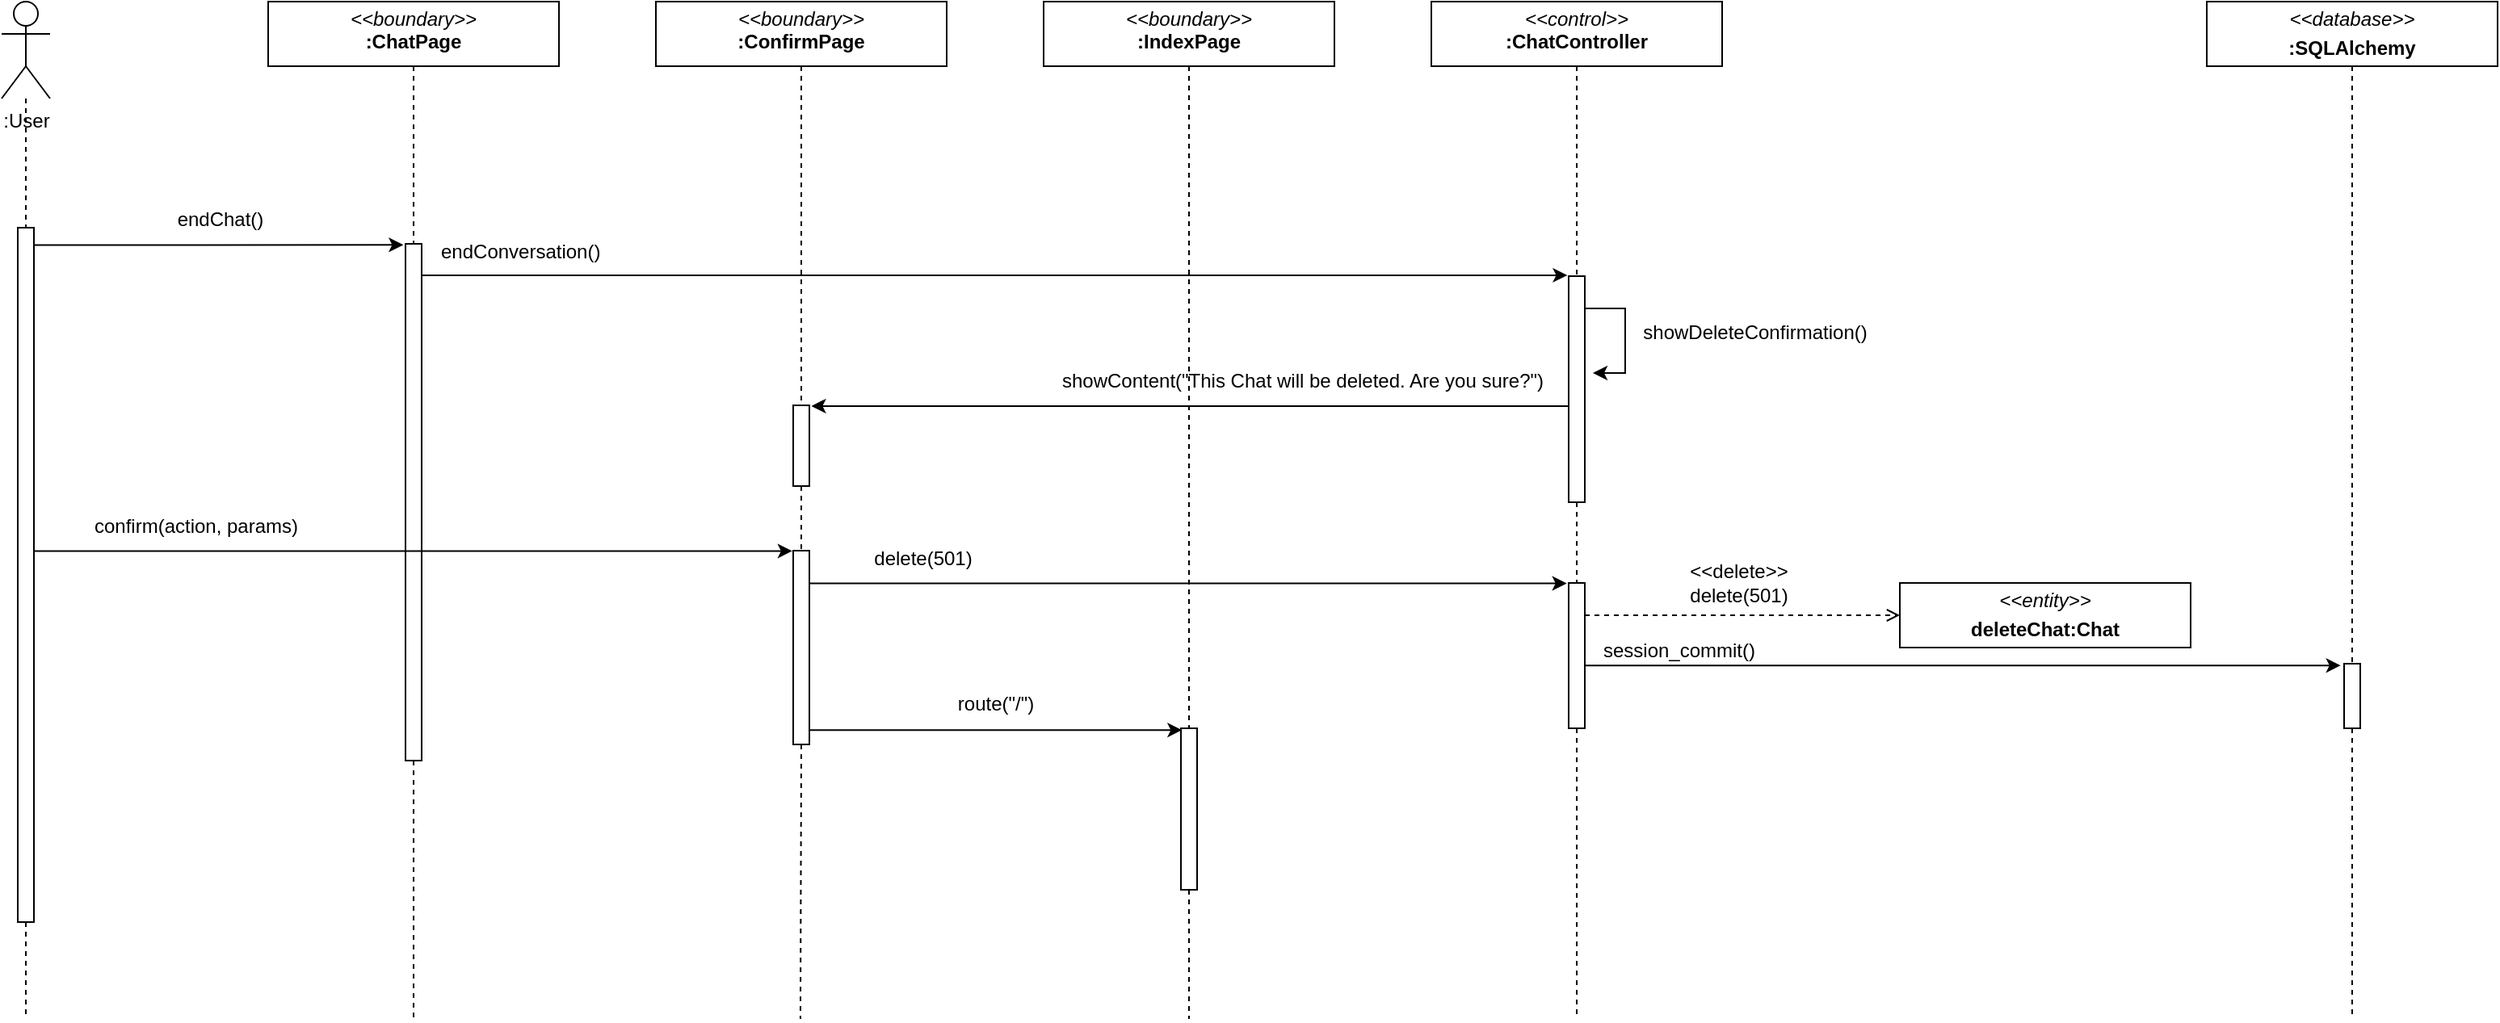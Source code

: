 <mxfile scale="5" border="10">
    <diagram id="Jwi4ZK6NefV9GYiuC1eN" name="基本フロー">
        <mxGraphModel dx="2447" dy="3020" grid="1" gridSize="10" guides="1" tooltips="1" connect="1" arrows="1" fold="1" page="1" pageScale="1" pageWidth="1169" pageHeight="827" math="0" shadow="0">
            <root>
                <mxCell id="0"/>
                <mxCell id="1" parent="0"/>
                <mxCell id="56" style="edgeStyle=none;html=1;dashed=1;endArrow=none;endFill=0;startArrow=none;" parent="1" source="70" edge="1">
                    <mxGeometry relative="1" as="geometry">
                        <mxPoint x="570" y="-880" as="targetPoint"/>
                    </mxGeometry>
                </mxCell>
                <mxCell id="38" value="&lt;p style=&quot;margin:0px;margin-top:4px;text-align:center;&quot;&gt;&lt;i&gt;&amp;lt;&amp;lt;boundary&amp;gt;&amp;gt;&lt;/i&gt;&lt;br&gt;&lt;b&gt;:Chat&lt;/b&gt;&lt;b style=&quot;background-color: initial;&quot;&gt;Page&lt;/b&gt;&lt;/p&gt;" style="verticalAlign=top;align=left;overflow=fill;fontSize=12;fontFamily=Helvetica;html=1;" parent="1" vertex="1">
                    <mxGeometry x="480" y="-1510" width="180" height="40" as="geometry"/>
                </mxCell>
                <mxCell id="64" style="edgeStyle=none;html=1;exitX=0.5;exitY=1;exitDx=0;exitDy=0;endArrow=none;endFill=0;dashed=1;startArrow=none;" parent="1" source="98" edge="1">
                    <mxGeometry relative="1" as="geometry">
                        <mxPoint x="809.471" y="-880" as="targetPoint"/>
                    </mxGeometry>
                </mxCell>
                <mxCell id="44" value="&lt;p style=&quot;margin:0px;margin-top:4px;text-align:center;&quot;&gt;&lt;i&gt;&amp;lt;&amp;lt;boundary&amp;gt;&amp;gt;&lt;/i&gt;&lt;br&gt;&lt;b&gt;:ConfirmPage&lt;/b&gt;&lt;/p&gt;" style="verticalAlign=top;align=left;overflow=fill;fontSize=12;fontFamily=Helvetica;html=1;" parent="1" vertex="1">
                    <mxGeometry x="720" y="-1510" width="180" height="40" as="geometry"/>
                </mxCell>
                <mxCell id="66" style="edgeStyle=none;html=1;dashed=1;endArrow=none;endFill=0;startArrow=none;" parent="1" source="104" edge="1">
                    <mxGeometry relative="1" as="geometry">
                        <mxPoint x="1290" y="-880" as="targetPoint"/>
                    </mxGeometry>
                </mxCell>
                <mxCell id="45" value="&lt;p style=&quot;margin:0px;margin-top:4px;text-align:center;&quot;&gt;&lt;i&gt;&amp;lt;&amp;lt;control&amp;gt;&amp;gt;&lt;/i&gt;&lt;br&gt;&lt;b&gt;:ChatController&lt;/b&gt;&lt;/p&gt;" style="verticalAlign=top;align=left;overflow=fill;fontSize=12;fontFamily=Helvetica;html=1;" parent="1" vertex="1">
                    <mxGeometry x="1200" y="-1510" width="180" height="40" as="geometry"/>
                </mxCell>
                <mxCell id="68" style="edgeStyle=none;html=1;dashed=1;endArrow=none;endFill=0;startArrow=none;" parent="1" source="116" edge="1">
                    <mxGeometry relative="1" as="geometry">
                        <mxPoint x="1770" y="-880" as="targetPoint"/>
                    </mxGeometry>
                </mxCell>
                <mxCell id="48" value="&lt;p style=&quot;margin:0px;margin-top:4px;text-align:center;&quot;&gt;&lt;i&gt;&amp;lt;&amp;lt;database&lt;/i&gt;&lt;i style=&quot;background-color: initial;&quot;&gt;&amp;gt;&amp;gt;&lt;/i&gt;&lt;/p&gt;&lt;p style=&quot;margin:0px;margin-top:4px;text-align:center;&quot;&gt;&lt;b&gt;:SQLAlchemy&lt;/b&gt;&lt;/p&gt;" style="verticalAlign=top;align=left;overflow=fill;fontSize=12;fontFamily=Helvetica;html=1;" parent="1" vertex="1">
                    <mxGeometry x="1680" y="-1510" width="180" height="40" as="geometry"/>
                </mxCell>
                <mxCell id="50" value="&lt;p style=&quot;margin:0px;margin-top:4px;text-align:center;&quot;&gt;&lt;i&gt;&amp;lt;&amp;lt;entity&lt;/i&gt;&lt;i style=&quot;background-color: initial;&quot;&gt;&amp;gt;&amp;gt;&lt;/i&gt;&lt;/p&gt;&lt;p style=&quot;margin:0px;margin-top:4px;text-align:center;&quot;&gt;&lt;b&gt;deleteChat:Chat&lt;/b&gt;&lt;/p&gt;" style="verticalAlign=top;align=left;overflow=fill;fontSize=12;fontFamily=Helvetica;html=1;" parent="1" vertex="1">
                    <mxGeometry x="1490" y="-1150" width="180" height="40" as="geometry"/>
                </mxCell>
                <mxCell id="65" style="edgeStyle=none;html=1;dashed=1;endArrow=none;endFill=0;startArrow=none;" parent="1" source="114" edge="1">
                    <mxGeometry relative="1" as="geometry">
                        <mxPoint x="1050" y="-880" as="targetPoint"/>
                    </mxGeometry>
                </mxCell>
                <mxCell id="57" value="&lt;p style=&quot;margin:0px;margin-top:4px;text-align:center;&quot;&gt;&lt;i&gt;&amp;lt;&amp;lt;boundary&amp;gt;&amp;gt;&lt;/i&gt;&lt;br&gt;&lt;b&gt;:IndexPage&lt;/b&gt;&lt;/p&gt;" style="verticalAlign=top;align=left;overflow=fill;fontSize=12;fontFamily=Helvetica;html=1;" parent="1" vertex="1">
                    <mxGeometry x="960" y="-1510" width="180" height="40" as="geometry"/>
                </mxCell>
                <mxCell id="71" style="edgeStyle=none;html=1;endArrow=classic;endFill=1;entryX=-0.131;entryY=0.002;entryDx=0;entryDy=0;entryPerimeter=0;" parent="1" target="70" edge="1">
                    <mxGeometry relative="1" as="geometry">
                        <mxPoint x="590" y="-1360" as="targetPoint"/>
                        <mxPoint x="335" y="-1359.2" as="sourcePoint"/>
                    </mxGeometry>
                </mxCell>
                <mxCell id="69" value="" style="edgeStyle=none;html=1;dashed=1;endArrow=none;endFill=0;" parent="1" source="38" target="70" edge="1">
                    <mxGeometry relative="1" as="geometry">
                        <mxPoint x="570" y="-880" as="targetPoint"/>
                        <mxPoint x="570" y="-1470" as="sourcePoint"/>
                    </mxGeometry>
                </mxCell>
                <mxCell id="79" style="edgeStyle=none;html=1;entryX=-0.078;entryY=-0.004;entryDx=0;entryDy=0;entryPerimeter=0;endArrow=classic;endFill=1;" parent="1" source="70" target="72" edge="1">
                    <mxGeometry relative="1" as="geometry"/>
                </mxCell>
                <mxCell id="70" value="" style="html=1;points=[];perimeter=orthogonalPerimeter;" parent="1" vertex="1">
                    <mxGeometry x="565" y="-1360" width="10" height="320" as="geometry"/>
                </mxCell>
                <mxCell id="78" value="" style="edgeStyle=none;html=1;dashed=1;endArrow=none;endFill=0;" parent="1" source="45" target="72" edge="1">
                    <mxGeometry relative="1" as="geometry">
                        <mxPoint x="1290" y="-880.0" as="targetPoint"/>
                        <mxPoint x="1290" y="-1470" as="sourcePoint"/>
                    </mxGeometry>
                </mxCell>
                <mxCell id="94" style="edgeStyle=none;rounded=0;html=1;entryX=1.122;entryY=0.009;entryDx=0;entryDy=0;entryPerimeter=0;endArrow=classic;endFill=1;" parent="1" source="72" target="82" edge="1">
                    <mxGeometry relative="1" as="geometry"/>
                </mxCell>
                <mxCell id="72" value="" style="html=1;points=[];perimeter=orthogonalPerimeter;" parent="1" vertex="1">
                    <mxGeometry x="1285" y="-1340" width="10" height="140" as="geometry"/>
                </mxCell>
                <mxCell id="80" style="edgeStyle=none;html=1;endArrow=classic;endFill=1;rounded=0;" parent="1" source="72" edge="1">
                    <mxGeometry relative="1" as="geometry">
                        <mxPoint x="1300" y="-1280" as="targetPoint"/>
                        <Array as="points">
                            <mxPoint x="1320" y="-1320"/>
                            <mxPoint x="1320" y="-1280"/>
                        </Array>
                    </mxGeometry>
                </mxCell>
                <mxCell id="81" value="" style="edgeStyle=none;html=1;exitX=0.5;exitY=1;exitDx=0;exitDy=0;endArrow=none;endFill=0;dashed=1;" parent="1" source="44" target="82" edge="1">
                    <mxGeometry relative="1" as="geometry">
                        <mxPoint x="809.471" y="-880" as="targetPoint"/>
                        <mxPoint x="810" y="-1470" as="sourcePoint"/>
                    </mxGeometry>
                </mxCell>
                <mxCell id="82" value="" style="html=1;points=[];perimeter=orthogonalPerimeter;" parent="1" vertex="1">
                    <mxGeometry x="805" y="-1260" width="10" height="50" as="geometry"/>
                </mxCell>
                <mxCell id="86" style="edgeStyle=none;rounded=0;html=1;endArrow=none;endFill=0;dashed=1;startArrow=none;" parent="1" source="90" edge="1">
                    <mxGeometry relative="1" as="geometry">
                        <mxPoint x="330.0" y="-880" as="targetPoint"/>
                    </mxGeometry>
                </mxCell>
                <mxCell id="84" value=":User" style="shape=umlActor;verticalLabelPosition=bottom;verticalAlign=top;html=1;outlineConnect=0;" parent="1" vertex="1">
                    <mxGeometry x="315" y="-1510" width="30" height="60" as="geometry"/>
                </mxCell>
                <mxCell id="89" value="" style="edgeStyle=none;rounded=0;html=1;endArrow=none;endFill=0;dashed=1;" parent="1" source="84" target="90" edge="1">
                    <mxGeometry relative="1" as="geometry">
                        <mxPoint x="330.0" y="-880" as="targetPoint"/>
                        <mxPoint x="330" y="-1450" as="sourcePoint"/>
                    </mxGeometry>
                </mxCell>
                <mxCell id="100" style="edgeStyle=none;rounded=0;html=1;entryX=-0.058;entryY=0.002;entryDx=0;entryDy=0;entryPerimeter=0;endArrow=classic;endFill=1;" parent="1" source="90" target="98" edge="1">
                    <mxGeometry relative="1" as="geometry"/>
                </mxCell>
                <mxCell id="90" value="" style="html=1;points=[];perimeter=orthogonalPerimeter;" parent="1" vertex="1">
                    <mxGeometry x="325" y="-1370" width="10" height="430" as="geometry"/>
                </mxCell>
                <mxCell id="91" value="endChat()" style="text;html=1;align=center;verticalAlign=middle;resizable=0;points=[];autosize=1;strokeColor=none;fillColor=none;" parent="1" vertex="1">
                    <mxGeometry x="410" y="-1390" width="80" height="30" as="geometry"/>
                </mxCell>
                <mxCell id="93" value="endConversation()" style="text;html=1;align=left;verticalAlign=middle;resizable=0;points=[];autosize=1;strokeColor=none;fillColor=none;" parent="1" vertex="1">
                    <mxGeometry x="585" y="-1370" width="120" height="30" as="geometry"/>
                </mxCell>
                <mxCell id="95" value="showDeleteConfirmation()" style="text;html=1;align=center;verticalAlign=middle;resizable=0;points=[];autosize=1;strokeColor=none;fillColor=none;" parent="1" vertex="1">
                    <mxGeometry x="1320" y="-1320" width="160" height="30" as="geometry"/>
                </mxCell>
                <mxCell id="99" value="" style="edgeStyle=none;html=1;exitX=0.5;exitY=1;exitDx=0;exitDy=0;endArrow=none;endFill=0;dashed=1;startArrow=none;" parent="1" source="82" target="98" edge="1">
                    <mxGeometry relative="1" as="geometry">
                        <mxPoint x="809.471" y="-880" as="targetPoint"/>
                        <mxPoint x="810" y="-1220" as="sourcePoint"/>
                    </mxGeometry>
                </mxCell>
                <mxCell id="105" style="edgeStyle=none;rounded=0;html=1;entryX=-0.115;entryY=0.003;entryDx=0;entryDy=0;entryPerimeter=0;endArrow=classic;endFill=1;" parent="1" source="98" target="104" edge="1">
                    <mxGeometry relative="1" as="geometry"/>
                </mxCell>
                <mxCell id="122" style="edgeStyle=none;rounded=0;html=1;entryX=0.067;entryY=0.011;entryDx=0;entryDy=0;entryPerimeter=0;endArrow=classic;endFill=1;" parent="1" source="98" target="114" edge="1">
                    <mxGeometry relative="1" as="geometry"/>
                </mxCell>
                <mxCell id="98" value="" style="html=1;points=[];perimeter=orthogonalPerimeter;" parent="1" vertex="1">
                    <mxGeometry x="805" y="-1170" width="10" height="120" as="geometry"/>
                </mxCell>
                <mxCell id="102" value="confirm(action, params)" style="text;html=1;align=center;verticalAlign=middle;resizable=0;points=[];autosize=1;strokeColor=none;fillColor=none;" parent="1" vertex="1">
                    <mxGeometry x="360" y="-1200" width="150" height="30" as="geometry"/>
                </mxCell>
                <mxCell id="103" value="" style="edgeStyle=none;html=1;dashed=1;endArrow=none;endFill=0;startArrow=none;" parent="1" source="72" target="104" edge="1">
                    <mxGeometry relative="1" as="geometry">
                        <mxPoint x="1290" y="-880" as="targetPoint"/>
                        <mxPoint x="1290" y="-1200" as="sourcePoint"/>
                    </mxGeometry>
                </mxCell>
                <mxCell id="110" style="edgeStyle=none;rounded=0;html=1;entryX=0;entryY=0.5;entryDx=0;entryDy=0;endArrow=open;endFill=0;dashed=1;" parent="1" source="104" target="50" edge="1">
                    <mxGeometry relative="1" as="geometry"/>
                </mxCell>
                <mxCell id="118" style="edgeStyle=none;rounded=0;html=1;entryX=-0.214;entryY=0.027;entryDx=0;entryDy=0;entryPerimeter=0;endArrow=classic;endFill=1;" parent="1" source="104" target="116" edge="1">
                    <mxGeometry relative="1" as="geometry"/>
                </mxCell>
                <mxCell id="104" value="" style="html=1;points=[];perimeter=orthogonalPerimeter;" parent="1" vertex="1">
                    <mxGeometry x="1285" y="-1150" width="10" height="90" as="geometry"/>
                </mxCell>
                <mxCell id="106" value="showContent(&quot;This Chat will be deleted. Are you sure?&quot;)" style="text;html=1;align=center;verticalAlign=middle;resizable=0;points=[];autosize=1;strokeColor=none;fillColor=none;" parent="1" vertex="1">
                    <mxGeometry x="960" y="-1290" width="320" height="30" as="geometry"/>
                </mxCell>
                <mxCell id="107" value="delete(501)" style="text;html=1;align=center;verticalAlign=middle;resizable=0;points=[];autosize=1;strokeColor=none;fillColor=none;" parent="1" vertex="1">
                    <mxGeometry x="845" y="-1180" width="80" height="30" as="geometry"/>
                </mxCell>
                <mxCell id="111" value="&amp;lt;&amp;lt;delete&amp;gt;&amp;gt;&lt;br&gt;delete(501)" style="text;html=1;align=center;verticalAlign=middle;resizable=0;points=[];autosize=1;strokeColor=none;fillColor=none;" parent="1" vertex="1">
                    <mxGeometry x="1350" y="-1170" width="80" height="40" as="geometry"/>
                </mxCell>
                <mxCell id="115" value="" style="edgeStyle=none;html=1;dashed=1;endArrow=none;endFill=0;" parent="1" source="57" target="114" edge="1">
                    <mxGeometry relative="1" as="geometry">
                        <mxPoint x="1050" y="-880" as="targetPoint"/>
                        <mxPoint x="1050" y="-1470" as="sourcePoint"/>
                    </mxGeometry>
                </mxCell>
                <mxCell id="114" value="" style="html=1;points=[];perimeter=orthogonalPerimeter;" parent="1" vertex="1">
                    <mxGeometry x="1045" y="-1060" width="10" height="100" as="geometry"/>
                </mxCell>
                <mxCell id="117" value="" style="edgeStyle=none;html=1;dashed=1;endArrow=none;endFill=0;" parent="1" source="48" target="116" edge="1">
                    <mxGeometry relative="1" as="geometry">
                        <mxPoint x="1770" y="-880" as="targetPoint"/>
                        <mxPoint x="1770" y="-1470" as="sourcePoint"/>
                    </mxGeometry>
                </mxCell>
                <mxCell id="116" value="" style="html=1;points=[];perimeter=orthogonalPerimeter;" parent="1" vertex="1">
                    <mxGeometry x="1765" y="-1100" width="10" height="40" as="geometry"/>
                </mxCell>
                <mxCell id="120" value="session_commit()" style="text;html=1;align=center;verticalAlign=middle;resizable=0;points=[];autosize=1;strokeColor=none;fillColor=none;" parent="1" vertex="1">
                    <mxGeometry x="1293" y="-1123" width="120" height="30" as="geometry"/>
                </mxCell>
                <mxCell id="123" value="route(&quot;/&quot;)" style="text;html=1;align=center;verticalAlign=middle;resizable=0;points=[];autosize=1;strokeColor=none;fillColor=none;" parent="1" vertex="1">
                    <mxGeometry x="895" y="-1090" width="70" height="30" as="geometry"/>
                </mxCell>
            </root>
        </mxGraphModel>
    </diagram>
</mxfile>